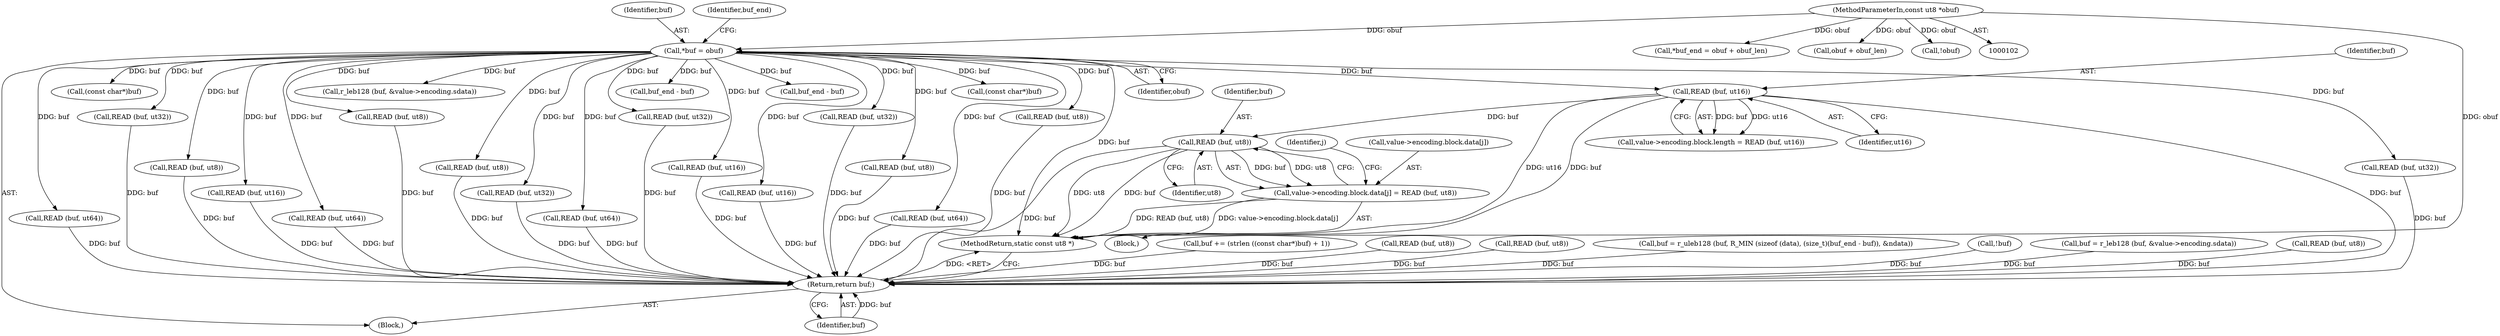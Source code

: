 digraph "0_radare2_2ca9ab45891b6ae8e32b6c28c81eebca059cbe5d_0@pointer" {
"1000315" [label="(Call,READ (buf, ut8))"];
"1000257" [label="(Call,READ (buf, ut16))"];
"1000112" [label="(Call,*buf = obuf)"];
"1000103" [label="(MethodParameterIn,const ut8 *obuf)"];
"1000305" [label="(Call,value->encoding.block.data[j] = READ (buf, ut8))"];
"1000812" [label="(Return,return buf;)"];
"1000316" [label="(Identifier,buf)"];
"1000441" [label="(Call,buf += (strlen ((const char*)buf) + 1))"];
"1000596" [label="(Call,READ (buf, ut8))"];
"1000112" [label="(Call,*buf = obuf)"];
"1000328" [label="(Call,READ (buf, ut32))"];
"1000445" [label="(Call,(const char*)buf)"];
"1000749" [label="(Call,READ (buf, ut8))"];
"1000782" [label="(Call,READ (buf, ut64))"];
"1000113" [label="(Identifier,buf)"];
"1000116" [label="(Call,*buf_end = obuf + obuf_len)"];
"1000525" [label="(Call,READ (buf, ut8))"];
"1000114" [label="(Identifier,obuf)"];
"1000200" [label="(Call,READ (buf, ut8))"];
"1000222" [label="(Call,READ (buf, ut32))"];
"1000437" [label="(Call,(const char*)buf)"];
"1000693" [label="(Call,buf = r_uleb128 (buf, R_MIN (sizeof (data), (size_t)(buf_end - buf)), &ndata))"];
"1000118" [label="(Call,obuf + obuf_len)"];
"1000233" [label="(Call,READ (buf, ut64))"];
"1000303" [label="(Identifier,j)"];
"1000632" [label="(Call,READ (buf, ut32))"];
"1000793" [label="(Call,READ (buf, ut8))"];
"1000398" [label="(Call,READ (buf, ut16))"];
"1000249" [label="(Call,value->encoding.block.length = READ (buf, ut16))"];
"1000133" [label="(Call,!obuf)"];
"1000103" [label="(MethodParameterIn,const ut8 *obuf)"];
"1000315" [label="(Call,READ (buf, ut8))"];
"1000110" [label="(Block,)"];
"1000614" [label="(Call,r_leb128 (buf, &value->encoding.sdata))"];
"1000306" [label="(Call,value->encoding.block.data[j])"];
"1000738" [label="(Call,READ (buf, ut64))"];
"1000814" [label="(MethodReturn,static const ut8 *)"];
"1000607" [label="(Call,READ (buf, ut8))"];
"1000304" [label="(Block,)"];
"1000538" [label="(Call,READ (buf, ut8))"];
"1000467" [label="(Call,!buf)"];
"1000612" [label="(Call,buf = r_leb128 (buf, &value->encoding.sdata))"];
"1000771" [label="(Call,READ (buf, ut32))"];
"1000455" [label="(Call,buf_end - buf)"];
"1000420" [label="(Call,READ (buf, ut64))"];
"1000813" [label="(Identifier,buf)"];
"1000305" [label="(Call,value->encoding.block.data[j] = READ (buf, ut8))"];
"1000259" [label="(Identifier,ut16)"];
"1000378" [label="(Call,READ (buf, ut8))"];
"1000812" [label="(Return,return buf;)"];
"1000409" [label="(Call,READ (buf, ut32))"];
"1000317" [label="(Identifier,ut8)"];
"1000760" [label="(Call,READ (buf, ut16))"];
"1000117" [label="(Identifier,buf_end)"];
"1000702" [label="(Call,buf_end - buf)"];
"1000257" [label="(Call,READ (buf, ut16))"];
"1000258" [label="(Identifier,buf)"];
"1000211" [label="(Call,READ (buf, ut16))"];
"1000315" -> "1000305"  [label="AST: "];
"1000315" -> "1000317"  [label="CFG: "];
"1000316" -> "1000315"  [label="AST: "];
"1000317" -> "1000315"  [label="AST: "];
"1000305" -> "1000315"  [label="CFG: "];
"1000315" -> "1000814"  [label="DDG: buf"];
"1000315" -> "1000814"  [label="DDG: ut8"];
"1000315" -> "1000305"  [label="DDG: buf"];
"1000315" -> "1000305"  [label="DDG: ut8"];
"1000257" -> "1000315"  [label="DDG: buf"];
"1000315" -> "1000812"  [label="DDG: buf"];
"1000257" -> "1000249"  [label="AST: "];
"1000257" -> "1000259"  [label="CFG: "];
"1000258" -> "1000257"  [label="AST: "];
"1000259" -> "1000257"  [label="AST: "];
"1000249" -> "1000257"  [label="CFG: "];
"1000257" -> "1000814"  [label="DDG: ut16"];
"1000257" -> "1000814"  [label="DDG: buf"];
"1000257" -> "1000249"  [label="DDG: buf"];
"1000257" -> "1000249"  [label="DDG: ut16"];
"1000112" -> "1000257"  [label="DDG: buf"];
"1000257" -> "1000812"  [label="DDG: buf"];
"1000112" -> "1000110"  [label="AST: "];
"1000112" -> "1000114"  [label="CFG: "];
"1000113" -> "1000112"  [label="AST: "];
"1000114" -> "1000112"  [label="AST: "];
"1000117" -> "1000112"  [label="CFG: "];
"1000112" -> "1000814"  [label="DDG: buf"];
"1000103" -> "1000112"  [label="DDG: obuf"];
"1000112" -> "1000200"  [label="DDG: buf"];
"1000112" -> "1000211"  [label="DDG: buf"];
"1000112" -> "1000222"  [label="DDG: buf"];
"1000112" -> "1000233"  [label="DDG: buf"];
"1000112" -> "1000328"  [label="DDG: buf"];
"1000112" -> "1000398"  [label="DDG: buf"];
"1000112" -> "1000409"  [label="DDG: buf"];
"1000112" -> "1000420"  [label="DDG: buf"];
"1000112" -> "1000437"  [label="DDG: buf"];
"1000112" -> "1000445"  [label="DDG: buf"];
"1000112" -> "1000455"  [label="DDG: buf"];
"1000112" -> "1000538"  [label="DDG: buf"];
"1000112" -> "1000607"  [label="DDG: buf"];
"1000112" -> "1000614"  [label="DDG: buf"];
"1000112" -> "1000632"  [label="DDG: buf"];
"1000112" -> "1000702"  [label="DDG: buf"];
"1000112" -> "1000738"  [label="DDG: buf"];
"1000112" -> "1000749"  [label="DDG: buf"];
"1000112" -> "1000760"  [label="DDG: buf"];
"1000112" -> "1000771"  [label="DDG: buf"];
"1000112" -> "1000782"  [label="DDG: buf"];
"1000112" -> "1000793"  [label="DDG: buf"];
"1000103" -> "1000102"  [label="AST: "];
"1000103" -> "1000814"  [label="DDG: obuf"];
"1000103" -> "1000116"  [label="DDG: obuf"];
"1000103" -> "1000118"  [label="DDG: obuf"];
"1000103" -> "1000133"  [label="DDG: obuf"];
"1000305" -> "1000304"  [label="AST: "];
"1000306" -> "1000305"  [label="AST: "];
"1000303" -> "1000305"  [label="CFG: "];
"1000305" -> "1000814"  [label="DDG: READ (buf, ut8)"];
"1000305" -> "1000814"  [label="DDG: value->encoding.block.data[j]"];
"1000812" -> "1000110"  [label="AST: "];
"1000812" -> "1000813"  [label="CFG: "];
"1000813" -> "1000812"  [label="AST: "];
"1000814" -> "1000812"  [label="CFG: "];
"1000812" -> "1000814"  [label="DDG: <RET>"];
"1000813" -> "1000812"  [label="DDG: buf"];
"1000441" -> "1000812"  [label="DDG: buf"];
"1000200" -> "1000812"  [label="DDG: buf"];
"1000222" -> "1000812"  [label="DDG: buf"];
"1000612" -> "1000812"  [label="DDG: buf"];
"1000632" -> "1000812"  [label="DDG: buf"];
"1000749" -> "1000812"  [label="DDG: buf"];
"1000607" -> "1000812"  [label="DDG: buf"];
"1000378" -> "1000812"  [label="DDG: buf"];
"1000525" -> "1000812"  [label="DDG: buf"];
"1000409" -> "1000812"  [label="DDG: buf"];
"1000211" -> "1000812"  [label="DDG: buf"];
"1000693" -> "1000812"  [label="DDG: buf"];
"1000760" -> "1000812"  [label="DDG: buf"];
"1000771" -> "1000812"  [label="DDG: buf"];
"1000398" -> "1000812"  [label="DDG: buf"];
"1000782" -> "1000812"  [label="DDG: buf"];
"1000596" -> "1000812"  [label="DDG: buf"];
"1000467" -> "1000812"  [label="DDG: buf"];
"1000738" -> "1000812"  [label="DDG: buf"];
"1000793" -> "1000812"  [label="DDG: buf"];
"1000328" -> "1000812"  [label="DDG: buf"];
"1000233" -> "1000812"  [label="DDG: buf"];
"1000420" -> "1000812"  [label="DDG: buf"];
"1000538" -> "1000812"  [label="DDG: buf"];
}
